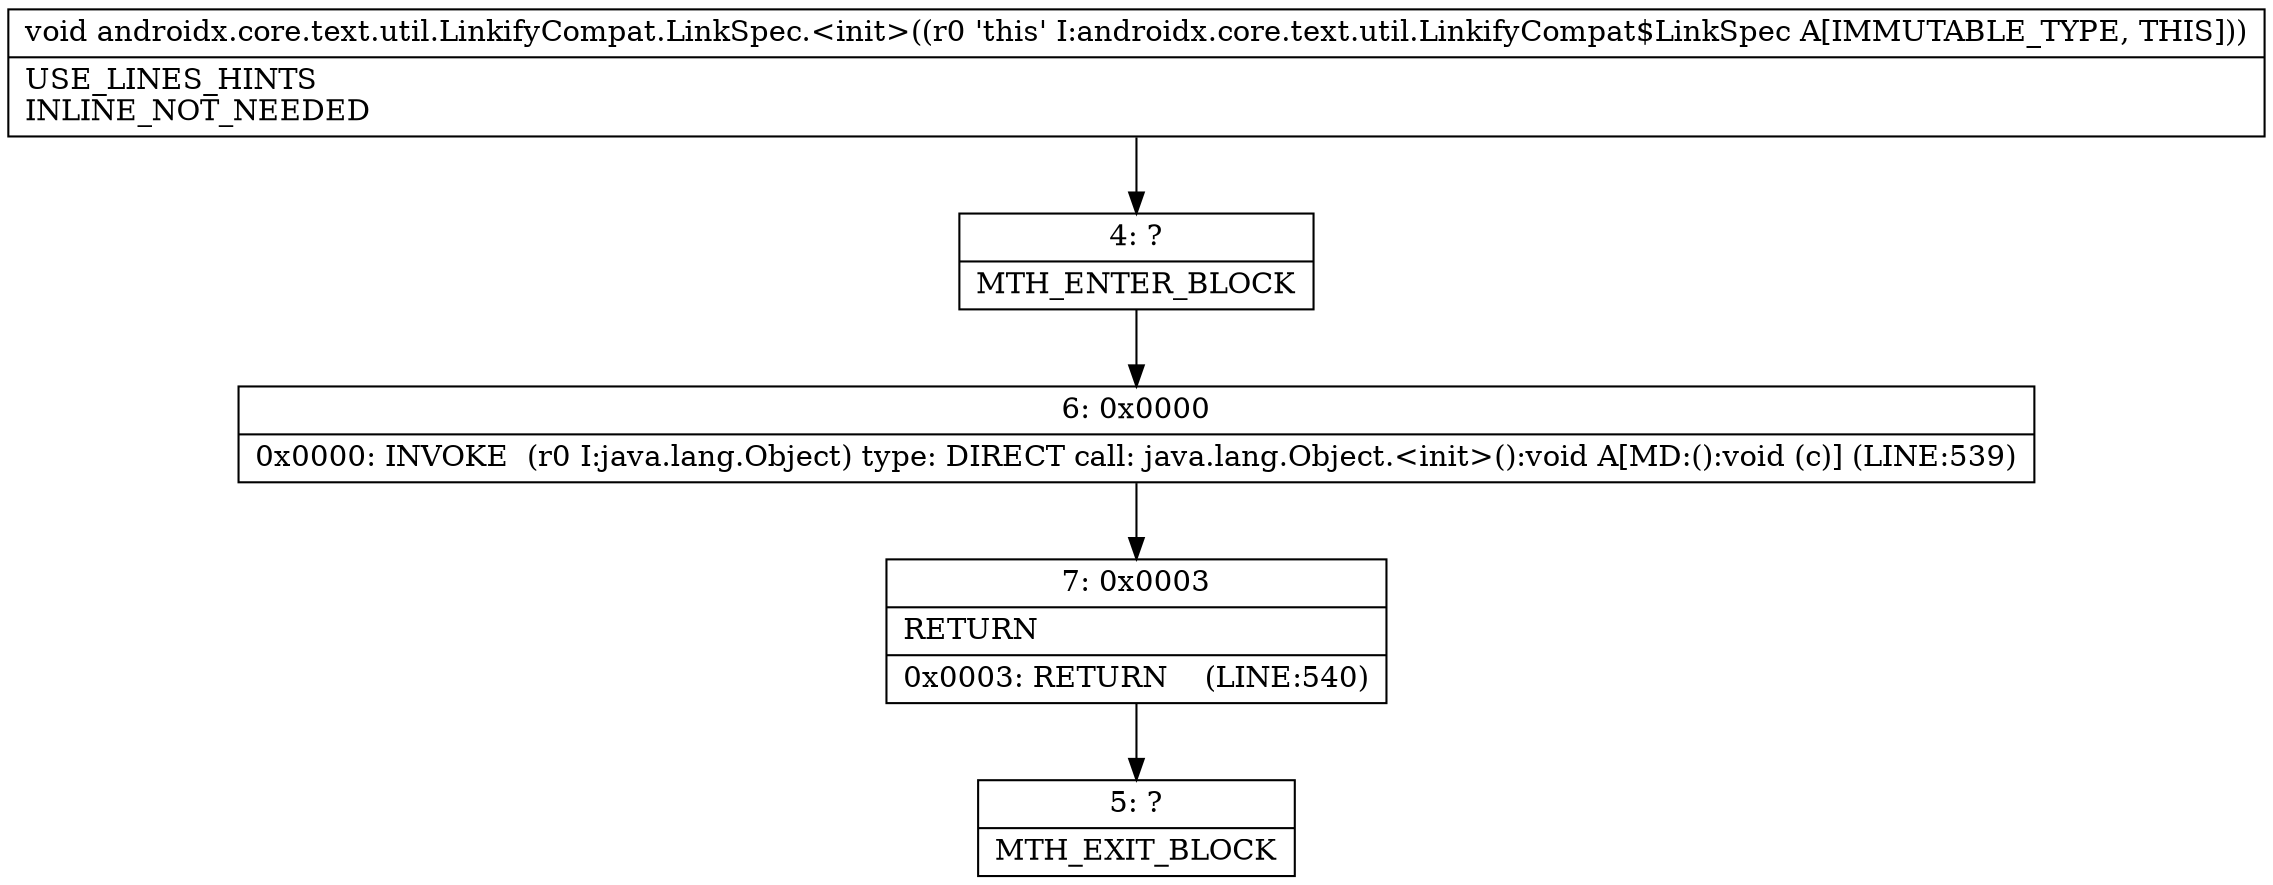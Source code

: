 digraph "CFG forandroidx.core.text.util.LinkifyCompat.LinkSpec.\<init\>()V" {
Node_4 [shape=record,label="{4\:\ ?|MTH_ENTER_BLOCK\l}"];
Node_6 [shape=record,label="{6\:\ 0x0000|0x0000: INVOKE  (r0 I:java.lang.Object) type: DIRECT call: java.lang.Object.\<init\>():void A[MD:():void (c)] (LINE:539)\l}"];
Node_7 [shape=record,label="{7\:\ 0x0003|RETURN\l|0x0003: RETURN    (LINE:540)\l}"];
Node_5 [shape=record,label="{5\:\ ?|MTH_EXIT_BLOCK\l}"];
MethodNode[shape=record,label="{void androidx.core.text.util.LinkifyCompat.LinkSpec.\<init\>((r0 'this' I:androidx.core.text.util.LinkifyCompat$LinkSpec A[IMMUTABLE_TYPE, THIS]))  | USE_LINES_HINTS\lINLINE_NOT_NEEDED\l}"];
MethodNode -> Node_4;Node_4 -> Node_6;
Node_6 -> Node_7;
Node_7 -> Node_5;
}

